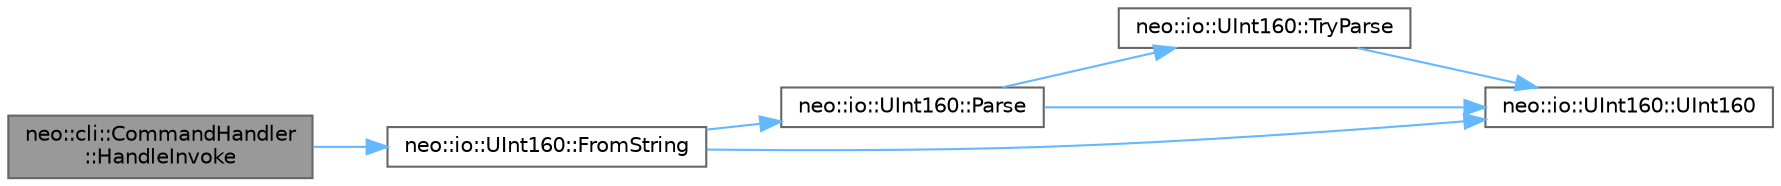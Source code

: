 digraph "neo::cli::CommandHandler::HandleInvoke"
{
 // LATEX_PDF_SIZE
  bgcolor="transparent";
  edge [fontname=Helvetica,fontsize=10,labelfontname=Helvetica,labelfontsize=10];
  node [fontname=Helvetica,fontsize=10,shape=box,height=0.2,width=0.4];
  rankdir="LR";
  Node1 [id="Node000001",label="neo::cli::CommandHandler\l::HandleInvoke",height=0.2,width=0.4,color="gray40", fillcolor="grey60", style="filled", fontcolor="black",tooltip="Handles the invoke command."];
  Node1 -> Node2 [id="edge1_Node000001_Node000002",color="steelblue1",style="solid",tooltip=" "];
  Node2 [id="Node000002",label="neo::io::UInt160::FromString",height=0.2,width=0.4,color="grey40", fillcolor="white", style="filled",URL="$classneo_1_1io_1_1_u_int160.html#ac6525a2b7cc473818274027ead1c6688",tooltip="Creates a UInt160 from a hex string."];
  Node2 -> Node3 [id="edge2_Node000002_Node000003",color="steelblue1",style="solid",tooltip=" "];
  Node3 [id="Node000003",label="neo::io::UInt160::Parse",height=0.2,width=0.4,color="grey40", fillcolor="white", style="filled",URL="$classneo_1_1io_1_1_u_int160.html#aff15950166fb8a9a018e85e419500115",tooltip="Parses a hexadecimal string into a UInt160."];
  Node3 -> Node4 [id="edge3_Node000003_Node000004",color="steelblue1",style="solid",tooltip=" "];
  Node4 [id="Node000004",label="neo::io::UInt160::TryParse",height=0.2,width=0.4,color="grey40", fillcolor="white", style="filled",URL="$classneo_1_1io_1_1_u_int160.html#ab05ad86c095702985a3c48b025c6e0bc",tooltip="Tries to parse a hexadecimal string into a UInt160."];
  Node4 -> Node5 [id="edge4_Node000004_Node000005",color="steelblue1",style="solid",tooltip=" "];
  Node5 [id="Node000005",label="neo::io::UInt160::UInt160",height=0.2,width=0.4,color="grey40", fillcolor="white", style="filled",URL="$classneo_1_1io_1_1_u_int160.html#a975ac19e433b0ceb17f5b56454667fa5",tooltip="Constructs a UInt160 initialized to zero."];
  Node3 -> Node5 [id="edge5_Node000003_Node000005",color="steelblue1",style="solid",tooltip=" "];
  Node2 -> Node5 [id="edge6_Node000002_Node000005",color="steelblue1",style="solid",tooltip=" "];
}
